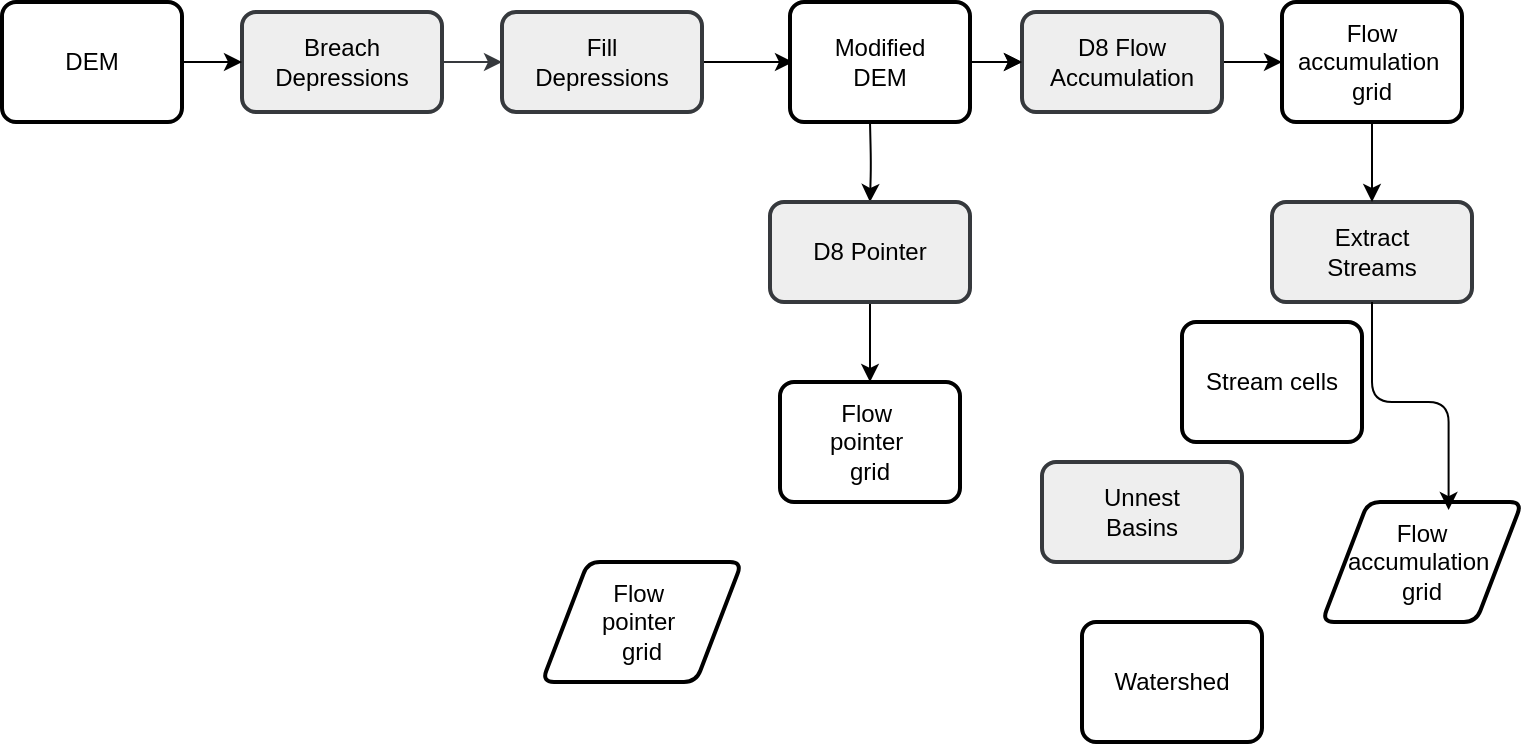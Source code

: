 <mxfile version="27.1.4">
  <diagram name="Page-1" id="xGgSwy87vd3x6gRBEE29">
    <mxGraphModel dx="786" dy="1687" grid="1" gridSize="10" guides="1" tooltips="1" connect="1" arrows="1" fold="1" page="1" pageScale="1" pageWidth="827" pageHeight="1169" math="0" shadow="0" adaptiveColors="auto">
      <root>
        <mxCell id="0" />
        <mxCell id="1" parent="0" />
        <mxCell id="tZvWTqfMRKIZrLDFeVp1-6" style="edgeStyle=orthogonalEdgeStyle;rounded=1;orthogonalLoop=1;jettySize=auto;html=1;exitX=1;exitY=0.5;exitDx=0;exitDy=0;entryX=0;entryY=0.5;entryDx=0;entryDy=0;labelBackgroundColor=none;fontColor=default;fillColor=#eeeeee;strokeColor=#36393d;" edge="1" parent="1" source="tZvWTqfMRKIZrLDFeVp1-1" target="tZvWTqfMRKIZrLDFeVp1-3">
          <mxGeometry relative="1" as="geometry" />
        </mxCell>
        <mxCell id="tZvWTqfMRKIZrLDFeVp1-1" value="&lt;div&gt;Breach&lt;/div&gt;&lt;div&gt;Depressions&lt;/div&gt;" style="rounded=1;whiteSpace=wrap;html=1;absoluteArcSize=1;arcSize=14;strokeWidth=2;labelBackgroundColor=none;fillColor=#eeeeee;strokeColor=#36393d;" vertex="1" parent="1">
          <mxGeometry x="200" y="-535" width="100" height="50" as="geometry" />
        </mxCell>
        <mxCell id="tZvWTqfMRKIZrLDFeVp1-7" style="edgeStyle=orthogonalEdgeStyle;rounded=1;orthogonalLoop=1;jettySize=auto;html=1;exitX=1;exitY=0.5;exitDx=0;exitDy=0;entryX=0;entryY=0.5;entryDx=0;entryDy=0;labelBackgroundColor=none;fontColor=default;" edge="1" parent="1" target="tZvWTqfMRKIZrLDFeVp1-1">
          <mxGeometry relative="1" as="geometry">
            <mxPoint x="168.5" y="-510" as="sourcePoint" />
          </mxGeometry>
        </mxCell>
        <mxCell id="tZvWTqfMRKIZrLDFeVp1-15" style="edgeStyle=orthogonalEdgeStyle;rounded=1;orthogonalLoop=1;jettySize=auto;html=1;exitX=1;exitY=0.5;exitDx=0;exitDy=0;labelBackgroundColor=none;fontColor=default;" edge="1" parent="1" source="tZvWTqfMRKIZrLDFeVp1-3">
          <mxGeometry relative="1" as="geometry">
            <mxPoint x="475.5" y="-510" as="targetPoint" />
          </mxGeometry>
        </mxCell>
        <mxCell id="tZvWTqfMRKIZrLDFeVp1-3" value="&lt;div&gt;Fill&lt;/div&gt;&lt;div&gt;Depressions&lt;/div&gt;" style="rounded=1;whiteSpace=wrap;html=1;absoluteArcSize=1;arcSize=14;strokeWidth=2;labelBackgroundColor=none;fillColor=#eeeeee;strokeColor=#36393d;" vertex="1" parent="1">
          <mxGeometry x="330" y="-535" width="100" height="50" as="geometry" />
        </mxCell>
        <mxCell id="tZvWTqfMRKIZrLDFeVp1-16" style="edgeStyle=orthogonalEdgeStyle;rounded=1;orthogonalLoop=1;jettySize=auto;html=1;exitX=1;exitY=0.5;exitDx=0;exitDy=0;entryX=0;entryY=0.5;entryDx=0;entryDy=0;labelBackgroundColor=none;fontColor=default;" edge="1" parent="1" target="tZvWTqfMRKIZrLDFeVp1-9">
          <mxGeometry relative="1" as="geometry">
            <mxPoint x="552.5" y="-510" as="sourcePoint" />
          </mxGeometry>
        </mxCell>
        <mxCell id="tZvWTqfMRKIZrLDFeVp1-17" style="edgeStyle=orthogonalEdgeStyle;rounded=1;orthogonalLoop=1;jettySize=auto;html=1;exitX=0.5;exitY=1;exitDx=0;exitDy=0;labelBackgroundColor=none;fontColor=default;" edge="1" parent="1" target="tZvWTqfMRKIZrLDFeVp1-13">
          <mxGeometry relative="1" as="geometry">
            <mxPoint x="514" y="-480" as="sourcePoint" />
          </mxGeometry>
        </mxCell>
        <mxCell id="tZvWTqfMRKIZrLDFeVp1-39" style="edgeStyle=orthogonalEdgeStyle;rounded=0;orthogonalLoop=1;jettySize=auto;html=1;exitX=1;exitY=0.5;exitDx=0;exitDy=0;entryX=0;entryY=0.5;entryDx=0;entryDy=0;" edge="1" parent="1" source="tZvWTqfMRKIZrLDFeVp1-9" target="tZvWTqfMRKIZrLDFeVp1-36">
          <mxGeometry relative="1" as="geometry" />
        </mxCell>
        <mxCell id="tZvWTqfMRKIZrLDFeVp1-9" value="&lt;div&gt;D8 Flow&lt;/div&gt;&lt;div&gt;Accumulation&lt;/div&gt;" style="rounded=1;whiteSpace=wrap;html=1;absoluteArcSize=1;arcSize=14;strokeWidth=2;labelBackgroundColor=none;fillColor=#eeeeee;strokeColor=#36393d;" vertex="1" parent="1">
          <mxGeometry x="590" y="-535" width="100" height="50" as="geometry" />
        </mxCell>
        <mxCell id="tZvWTqfMRKIZrLDFeVp1-12" value="&lt;div&gt;Extract&lt;/div&gt;&lt;div&gt;Streams&lt;/div&gt;" style="rounded=1;whiteSpace=wrap;html=1;absoluteArcSize=1;arcSize=14;strokeWidth=2;labelBackgroundColor=none;fillColor=#eeeeee;strokeColor=#36393d;" vertex="1" parent="1">
          <mxGeometry x="715" y="-440" width="100" height="50" as="geometry" />
        </mxCell>
        <mxCell id="tZvWTqfMRKIZrLDFeVp1-41" style="edgeStyle=orthogonalEdgeStyle;rounded=0;orthogonalLoop=1;jettySize=auto;html=1;exitX=0.5;exitY=1;exitDx=0;exitDy=0;entryX=0.5;entryY=0;entryDx=0;entryDy=0;" edge="1" parent="1" source="tZvWTqfMRKIZrLDFeVp1-13" target="tZvWTqfMRKIZrLDFeVp1-35">
          <mxGeometry relative="1" as="geometry" />
        </mxCell>
        <mxCell id="tZvWTqfMRKIZrLDFeVp1-13" value="&lt;div&gt;D8 Pointer&lt;/div&gt;" style="rounded=1;whiteSpace=wrap;html=1;absoluteArcSize=1;arcSize=14;strokeWidth=2;labelBackgroundColor=none;fillColor=#eeeeee;strokeColor=#36393d;" vertex="1" parent="1">
          <mxGeometry x="464" y="-440" width="100" height="50" as="geometry" />
        </mxCell>
        <mxCell id="tZvWTqfMRKIZrLDFeVp1-14" value="&lt;div&gt;Unnest&lt;/div&gt;&lt;div&gt;Basins&lt;/div&gt;" style="rounded=1;whiteSpace=wrap;html=1;absoluteArcSize=1;arcSize=14;strokeWidth=2;labelBackgroundColor=none;fillColor=#eeeeee;strokeColor=#36393d;" vertex="1" parent="1">
          <mxGeometry x="600" y="-310" width="100" height="50" as="geometry" />
        </mxCell>
        <mxCell id="tZvWTqfMRKIZrLDFeVp1-21" value="&lt;div&gt;Flow accumulation&amp;nbsp;&lt;/div&gt;&lt;div&gt;grid&lt;/div&gt;" style="shape=parallelogram;html=1;strokeWidth=2;perimeter=parallelogramPerimeter;whiteSpace=wrap;rounded=1;arcSize=12;size=0.23;labelBackgroundColor=none;" vertex="1" parent="1">
          <mxGeometry x="740" y="-290" width="100" height="60" as="geometry" />
        </mxCell>
        <mxCell id="tZvWTqfMRKIZrLDFeVp1-22" style="edgeStyle=orthogonalEdgeStyle;rounded=1;orthogonalLoop=1;jettySize=auto;html=1;exitX=0.5;exitY=1;exitDx=0;exitDy=0;entryX=0.633;entryY=0.067;entryDx=0;entryDy=0;entryPerimeter=0;labelBackgroundColor=none;fontColor=default;" edge="1" parent="1" source="tZvWTqfMRKIZrLDFeVp1-12" target="tZvWTqfMRKIZrLDFeVp1-21">
          <mxGeometry relative="1" as="geometry" />
        </mxCell>
        <mxCell id="tZvWTqfMRKIZrLDFeVp1-23" value="&lt;div&gt;Flow&amp;nbsp;&lt;/div&gt;&lt;div&gt;pointer&amp;nbsp;&lt;/div&gt;&lt;div&gt;grid&lt;/div&gt;" style="shape=parallelogram;html=1;strokeWidth=2;perimeter=parallelogramPerimeter;whiteSpace=wrap;rounded=1;arcSize=12;size=0.23;labelBackgroundColor=none;" vertex="1" parent="1">
          <mxGeometry x="350" y="-260" width="100" height="60" as="geometry" />
        </mxCell>
        <mxCell id="tZvWTqfMRKIZrLDFeVp1-29" value="DEM" style="rounded=1;whiteSpace=wrap;html=1;absoluteArcSize=1;arcSize=14;strokeWidth=2;labelBackgroundColor=none;" vertex="1" parent="1">
          <mxGeometry x="80" y="-540" width="90" height="60" as="geometry" />
        </mxCell>
        <mxCell id="tZvWTqfMRKIZrLDFeVp1-31" value="Watershed" style="rounded=1;whiteSpace=wrap;html=1;absoluteArcSize=1;arcSize=14;strokeWidth=2;labelBackgroundColor=none;" vertex="1" parent="1">
          <mxGeometry x="620" y="-230" width="90" height="60" as="geometry" />
        </mxCell>
        <mxCell id="tZvWTqfMRKIZrLDFeVp1-34" value="" style="edgeStyle=orthogonalEdgeStyle;rounded=0;orthogonalLoop=1;jettySize=auto;html=1;" edge="1" parent="1" source="tZvWTqfMRKIZrLDFeVp1-32" target="tZvWTqfMRKIZrLDFeVp1-9">
          <mxGeometry relative="1" as="geometry" />
        </mxCell>
        <mxCell id="tZvWTqfMRKIZrLDFeVp1-32" value="&lt;div&gt;Modified&lt;/div&gt;&lt;div&gt;DEM&lt;/div&gt;" style="rounded=1;whiteSpace=wrap;html=1;absoluteArcSize=1;arcSize=14;strokeWidth=2;labelBackgroundColor=none;" vertex="1" parent="1">
          <mxGeometry x="474" y="-540" width="90" height="60" as="geometry" />
        </mxCell>
        <mxCell id="tZvWTqfMRKIZrLDFeVp1-35" value="&lt;div&gt;Flow&amp;nbsp;&lt;/div&gt;&lt;div&gt;pointer&amp;nbsp;&lt;/div&gt;&lt;div&gt;grid&lt;/div&gt;" style="rounded=1;whiteSpace=wrap;html=1;absoluteArcSize=1;arcSize=14;strokeWidth=2;labelBackgroundColor=none;" vertex="1" parent="1">
          <mxGeometry x="469" y="-350" width="90" height="60" as="geometry" />
        </mxCell>
        <mxCell id="tZvWTqfMRKIZrLDFeVp1-40" style="edgeStyle=orthogonalEdgeStyle;rounded=0;orthogonalLoop=1;jettySize=auto;html=1;exitX=0.5;exitY=1;exitDx=0;exitDy=0;entryX=0.5;entryY=0;entryDx=0;entryDy=0;" edge="1" parent="1" source="tZvWTqfMRKIZrLDFeVp1-36" target="tZvWTqfMRKIZrLDFeVp1-12">
          <mxGeometry relative="1" as="geometry" />
        </mxCell>
        <mxCell id="tZvWTqfMRKIZrLDFeVp1-36" value="&lt;div&gt;Flow accumulation&amp;nbsp;&lt;/div&gt;&lt;div&gt;grid&lt;/div&gt;" style="rounded=1;whiteSpace=wrap;html=1;absoluteArcSize=1;arcSize=14;strokeWidth=2;labelBackgroundColor=none;" vertex="1" parent="1">
          <mxGeometry x="720" y="-540" width="90" height="60" as="geometry" />
        </mxCell>
        <mxCell id="tZvWTqfMRKIZrLDFeVp1-43" value="Stream cells" style="rounded=1;whiteSpace=wrap;html=1;absoluteArcSize=1;arcSize=14;strokeWidth=2;labelBackgroundColor=none;" vertex="1" parent="1">
          <mxGeometry x="670" y="-380" width="90" height="60" as="geometry" />
        </mxCell>
      </root>
    </mxGraphModel>
  </diagram>
</mxfile>
